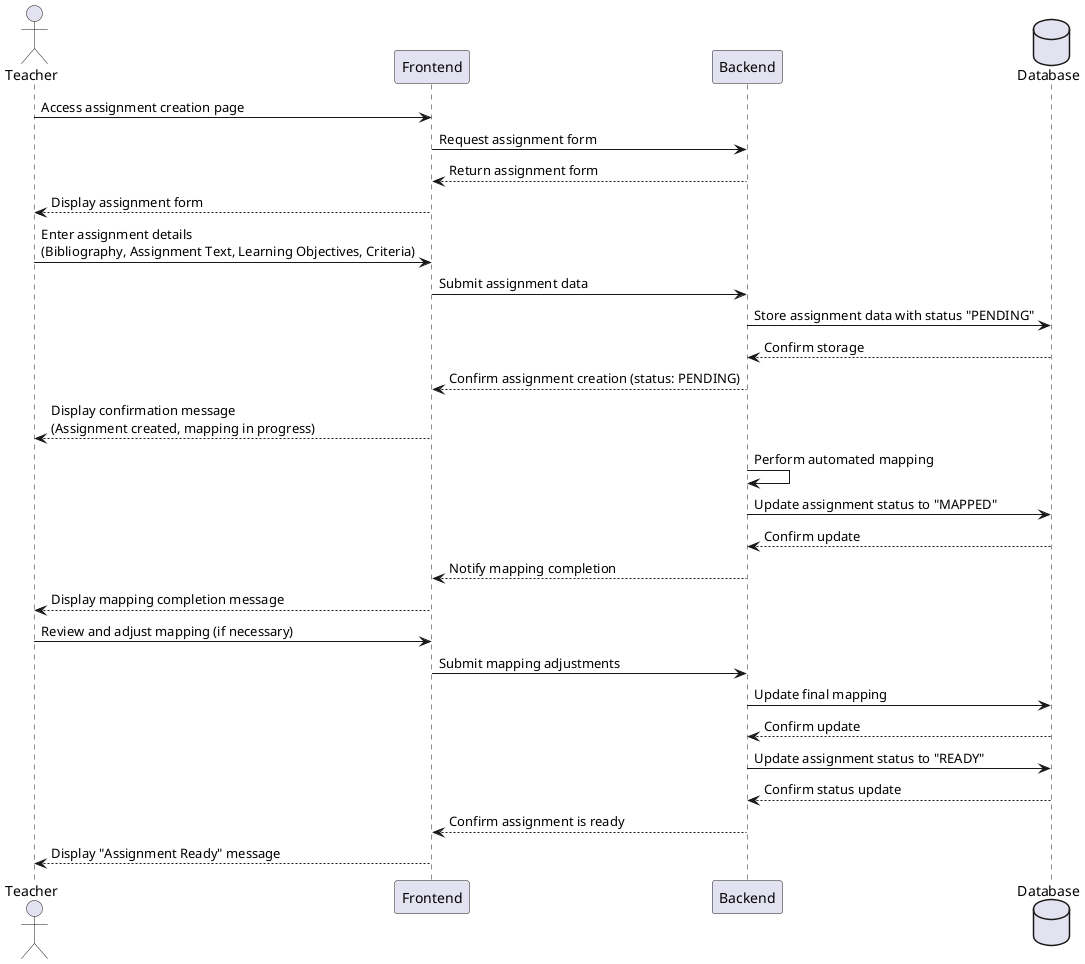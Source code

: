 @startuml
actor Teacher
participant "Frontend" as FE
participant "Backend" as BE
database "Database" as DB

Teacher -> FE: Access assignment creation page
FE -> BE: Request assignment form
BE --> FE: Return assignment form
FE --> Teacher: Display assignment form

Teacher -> FE: Enter assignment details\n(Bibliography, Assignment Text, Learning Objectives, Criteria)
FE -> BE: Submit assignment data
BE -> DB: Store assignment data with status "PENDING"
DB --> BE: Confirm storage
BE --> FE: Confirm assignment creation (status: PENDING)
FE --> Teacher: Display confirmation message\n(Assignment created, mapping in progress)

BE -> BE: Perform automated mapping
BE -> DB: Update assignment status to "MAPPED"
DB --> BE: Confirm update
BE --> FE: Notify mapping completion
FE --> Teacher: Display mapping completion message

Teacher -> FE: Review and adjust mapping (if necessary)
FE -> BE: Submit mapping adjustments
BE -> DB: Update final mapping
DB --> BE: Confirm update
BE -> DB: Update assignment status to "READY"
DB --> BE: Confirm status update
BE --> FE: Confirm assignment is ready
FE --> Teacher: Display "Assignment Ready" message

@enduml
